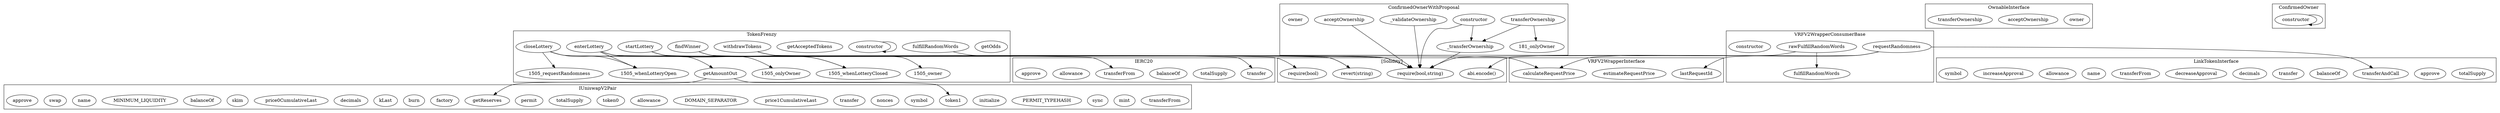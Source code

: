 strict digraph {
subgraph cluster_1505_TokenFrenzy {
label = "TokenFrenzy"
"1505_getOdds" [label="getOdds"]
"1505_startLottery" [label="startLottery"]
"1505_constructor" [label="constructor"]
"1505_getAcceptedTokens" [label="getAcceptedTokens"]
"1505_withdrawTokens" [label="withdrawTokens"]
"1505_getAmountOut" [label="getAmountOut"]
"1505_findWinner" [label="findWinner"]
"1505_enterLottery" [label="enterLottery"]
"1505_fulfillRandomWords" [label="fulfillRandomWords"]
"1505_closeLottery" [label="closeLottery"]
"1505_closeLottery" -> "1505_whenLotteryOpen"
"1505_findWinner" -> "1505_whenLotteryClosed"
"1505_constructor" -> "1505_constructor"
"1505_enterLottery" -> "1505_getAmountOut"
"1505_enterLottery" -> "1505_whenLotteryOpen"
"1505_withdrawTokens" -> "1505_owner"
"1505_startLottery" -> "1505_whenLotteryClosed"
"1505_startLottery" -> "1505_onlyOwner"
"1505_closeLottery" -> "1505_requestRandomness"
}subgraph cluster_422_VRFV2WrapperInterface {
label = "VRFV2WrapperInterface"
"422_lastRequestId" [label="lastRequestId"]
"422_estimateRequestPrice" [label="estimateRequestPrice"]
"422_calculateRequestPrice" [label="calculateRequestPrice"]
}subgraph cluster_395_OwnableInterface {
label = "OwnableInterface"
"395_owner" [label="owner"]
"395_acceptOwnership" [label="acceptOwnership"]
"395_transferOwnership" [label="transferOwnership"]
}subgraph cluster_1747_IUniswapV2Pair {
label = "IUniswapV2Pair"
"1747_transferFrom" [label="transferFrom"]
"1747_mint" [label="mint"]
"1747_sync" [label="sync"]
"1747_PERMIT_TYPEHASH" [label="PERMIT_TYPEHASH"]
"1747_initialize" [label="initialize"]
"1747_token1" [label="token1"]
"1747_symbol" [label="symbol"]
"1747_nonces" [label="nonces"]
"1747_transfer" [label="transfer"]
"1747_price1CumulativeLast" [label="price1CumulativeLast"]
"1747_DOMAIN_SEPARATOR" [label="DOMAIN_SEPARATOR"]
"1747_allowance" [label="allowance"]
"1747_token0" [label="token0"]
"1747_totalSupply" [label="totalSupply"]
"1747_permit" [label="permit"]
"1747_getReserves" [label="getReserves"]
"1747_factory" [label="factory"]
"1747_burn" [label="burn"]
"1747_kLast" [label="kLast"]
"1747_decimals" [label="decimals"]
"1747_price0CumulativeLast" [label="price0CumulativeLast"]
"1747_skim" [label="skim"]
"1747_balanceOf" [label="balanceOf"]
"1747_MINIMUM_LIQUIDITY" [label="MINIMUM_LIQUIDITY"]
"1747_name" [label="name"]
"1747_swap" [label="swap"]
"1747_approve" [label="approve"]
}subgraph cluster_500_IERC20 {
label = "IERC20"
"500_transfer" [label="transfer"]
"500_totalSupply" [label="totalSupply"]
"500_balanceOf" [label="balanceOf"]
"500_transferFrom" [label="transferFrom"]
"500_allowance" [label="allowance"]
"500_approve" [label="approve"]
}subgraph cluster_181_ConfirmedOwnerWithProposal {
label = "ConfirmedOwnerWithProposal"
"181_constructor" [label="constructor"]
"181_transferOwnership" [label="transferOwnership"]
"181_acceptOwnership" [label="acceptOwnership"]
"181__validateOwnership" [label="_validateOwnership"]
"181__transferOwnership" [label="_transferOwnership"]
"181_owner" [label="owner"]
"181_transferOwnership" -> "181__transferOwnership"
"181_constructor" -> "181__transferOwnership"
"181_transferOwnership" -> "181_onlyOwner"
}subgraph cluster_19_ConfirmedOwner {
label = "ConfirmedOwner"
"19_constructor" [label="constructor"]
"19_constructor" -> "19_constructor"
}subgraph cluster_379_LinkTokenInterface {
label = "LinkTokenInterface"
"379_totalSupply" [label="totalSupply"]
"379_approve" [label="approve"]
"379_transferAndCall" [label="transferAndCall"]
"379_balanceOf" [label="balanceOf"]
"379_transfer" [label="transfer"]
"379_decimals" [label="decimals"]
"379_decreaseApproval" [label="decreaseApproval"]
"379_transferFrom" [label="transferFrom"]
"379_name" [label="name"]
"379_allowance" [label="allowance"]
"379_increaseApproval" [label="increaseApproval"]
"379_symbol" [label="symbol"]
}subgraph cluster_284_VRFV2WrapperConsumerBase {
label = "VRFV2WrapperConsumerBase"
"284_requestRandomness" [label="requestRandomness"]
"284_rawFulfillRandomWords" [label="rawFulfillRandomWords"]
"284_constructor" [label="constructor"]
"284_fulfillRandomWords" [label="fulfillRandomWords"]
"284_rawFulfillRandomWords" -> "284_fulfillRandomWords"
}subgraph cluster_solidity {
label = "[Solidity]"
"revert(string)" 
"require(bool)" 
"abi.encode()" 
"require(bool,string)" 
"1505_fulfillRandomWords" -> "require(bool,string)"
"181__validateOwnership" -> "require(bool,string)"
"284_rawFulfillRandomWords" -> "require(bool,string)"
"1505_enterLottery" -> "revert(string)"
"1505_findWinner" -> "require(bool,string)"
"1505_withdrawTokens" -> "revert(string)"
"1505_withdrawTokens" -> "require(bool,string)"
"1505_closeLottery" -> "require(bool)"
"181_constructor" -> "require(bool,string)"
"1505_enterLottery" -> "require(bool,string)"
"181__transferOwnership" -> "require(bool,string)"
"284_requestRandomness" -> "abi.encode()"
"1505_startLottery" -> "require(bool,string)"
"181_acceptOwnership" -> "require(bool,string)"
}"1505_getAmountOut" -> "1747_token1"
"1505_closeLottery" -> "422_calculateRequestPrice"
"284_requestRandomness" -> "379_transferAndCall"
"1505_withdrawTokens" -> "500_transfer"
"284_requestRandomness" -> "422_calculateRequestPrice"
"284_requestRandomness" -> "422_lastRequestId"
"1505_getAmountOut" -> "1747_getReserves"
"1505_enterLottery" -> "500_transferFrom"
}